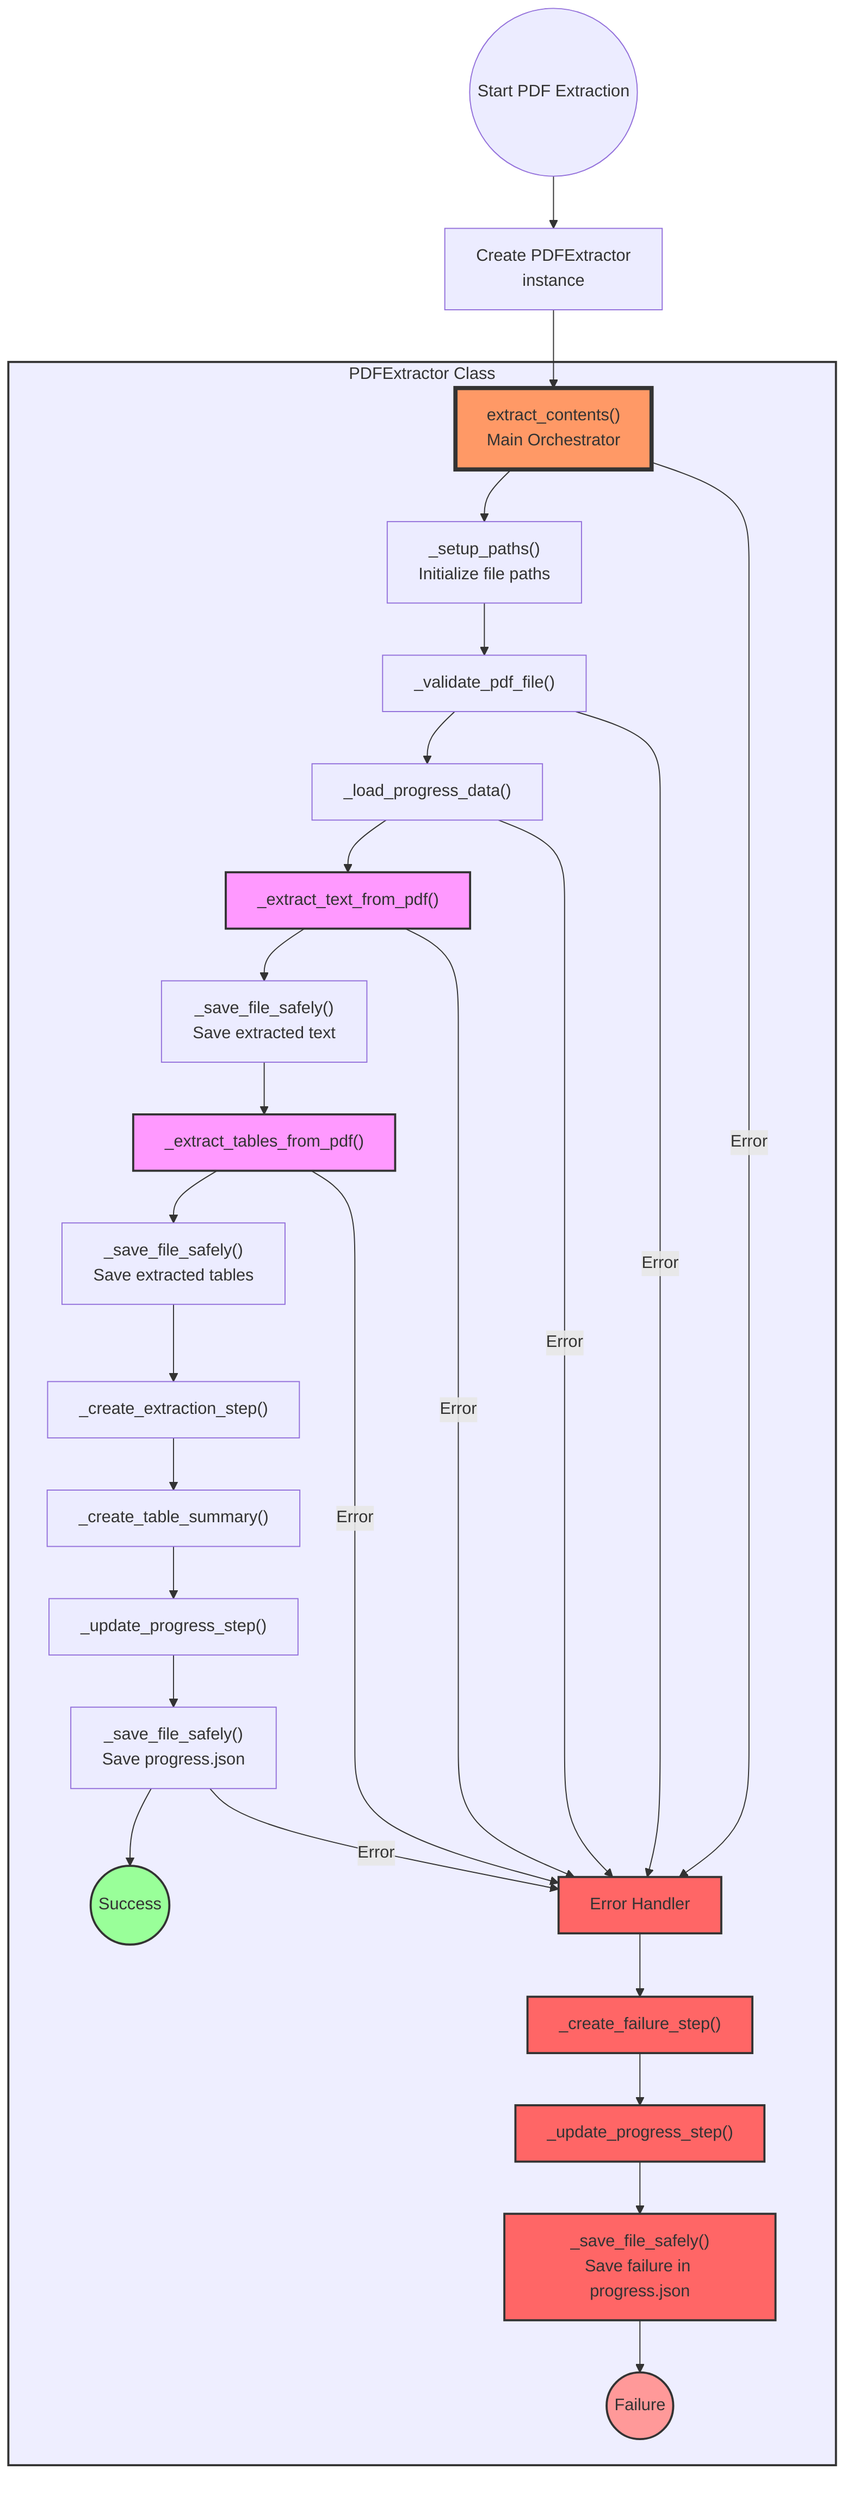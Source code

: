 graph TD;
    Start((Start PDF Extraction)) --> CreateExtractor["Create PDFExtractor<br/>instance"];
    CreateExtractor --> ExtractContents["extract_contents()<br/>Main Orchestrator"];
    
    subgraph PDFExtractor["PDFExtractor Class"]
        ExtractContents --> SetupPaths["_setup_paths()<br/>Initialize file paths"];
        SetupPaths --> ValidatePDF["_validate_pdf_file()"];
        
        ValidatePDF --> LoadProgress["_load_progress_data()"];
        LoadProgress --> ExtractText["_extract_text_from_pdf()"];
        
        ExtractText --> SaveText["_save_file_safely()<br/>Save extracted text"];
        SaveText --> ExtractTables["_extract_tables_from_pdf()"];
        
        ExtractTables --> SaveTables["_save_file_safely()<br/>Save extracted tables"];
        
        SaveTables --> CreateStep["_create_extraction_step()"];
        CreateStep --> CreateSummary["_create_table_summary()"];
        CreateSummary --> UpdateProgress["_update_progress_step()"];
        
        UpdateProgress --> SaveProgress["_save_file_safely()<br/>Save progress.json"];
        SaveProgress --> Success((Success));
        
        %% Error handling flow
        ExtractContents -- "Error" --> ErrorHandler["Error Handler"];
        ValidatePDF -- "Error" --> ErrorHandler;
        LoadProgress -- "Error" --> ErrorHandler;
        ExtractText -- "Error" --> ErrorHandler;
        ExtractTables -- "Error" --> ErrorHandler;
        SaveProgress -- "Error" --> ErrorHandler;
        
        ErrorHandler --> CreateFailure["_create_failure_step()"];
        CreateFailure --> UpdateFailure["_update_progress_step()"];
        UpdateFailure --> SaveFailure["_save_file_safely()<br/>Save failure in progress.json"];
        SaveFailure --> Failure((Failure));
    end
    
    %% Define styles
    classDef clickable fill:#f9f,stroke:#333,stroke-width:2px;
    classDef error fill:#f66,stroke:#333,stroke-width:2px;
    classDef success fill:#9f9,stroke:#333,stroke-width:2px;
    classDef failure fill:#f99,stroke:#333,stroke-width:2px;
    classDef container fill:#eef,stroke:#333,stroke-width:2px;
    classDef main fill:#f96,stroke:#333,stroke-width:4px;
    
    %% Apply styles
    class ExtractText,ExtractTables clickable;
    class ErrorHandler,CreateFailure,UpdateFailure,SaveFailure error;
    class Success success;
    class Failure failure;
    class PDFExtractor container;
    class ExtractContents main;